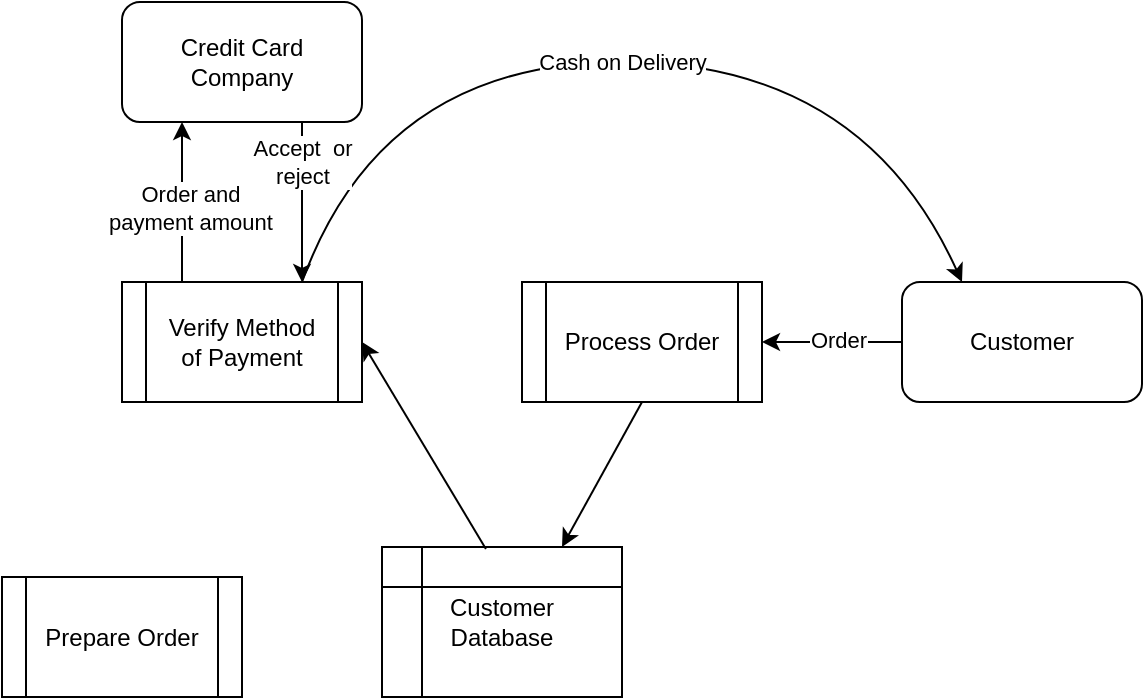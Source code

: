 <mxfile version="21.7.5" type="github">
  <diagram name="Page-1" id="s91PgzaygFrKbW3nwQNJ">
    <mxGraphModel dx="794" dy="502" grid="1" gridSize="10" guides="1" tooltips="1" connect="1" arrows="1" fold="1" page="1" pageScale="1" pageWidth="850" pageHeight="1100" math="0" shadow="0">
      <root>
        <mxCell id="0" />
        <mxCell id="1" parent="0" />
        <mxCell id="b3XS1RP67I5z88q5Yvya-1" value="Customer" style="rounded=1;whiteSpace=wrap;html=1;" vertex="1" parent="1">
          <mxGeometry x="540" y="260" width="120" height="60" as="geometry" />
        </mxCell>
        <mxCell id="b3XS1RP67I5z88q5Yvya-3" value="Customer&lt;br&gt;Database" style="shape=internalStorage;whiteSpace=wrap;html=1;backgroundOutline=1;" vertex="1" parent="1">
          <mxGeometry x="280" y="392.5" width="120" height="75" as="geometry" />
        </mxCell>
        <mxCell id="b3XS1RP67I5z88q5Yvya-4" value="Process Order" style="shape=process;whiteSpace=wrap;html=1;backgroundOutline=1;" vertex="1" parent="1">
          <mxGeometry x="350" y="260" width="120" height="60" as="geometry" />
        </mxCell>
        <mxCell id="b3XS1RP67I5z88q5Yvya-5" value="Verify Method&lt;br&gt;of Payment" style="shape=process;whiteSpace=wrap;html=1;backgroundOutline=1;" vertex="1" parent="1">
          <mxGeometry x="150" y="260" width="120" height="60" as="geometry" />
        </mxCell>
        <mxCell id="b3XS1RP67I5z88q5Yvya-6" value="Prepare Order" style="shape=process;whiteSpace=wrap;html=1;backgroundOutline=1;" vertex="1" parent="1">
          <mxGeometry x="90" y="407.5" width="120" height="60" as="geometry" />
        </mxCell>
        <mxCell id="b3XS1RP67I5z88q5Yvya-8" value="" style="endArrow=classic;html=1;rounded=0;exitX=0;exitY=0.5;exitDx=0;exitDy=0;entryX=1;entryY=0.5;entryDx=0;entryDy=0;" edge="1" parent="1" source="b3XS1RP67I5z88q5Yvya-1" target="b3XS1RP67I5z88q5Yvya-4">
          <mxGeometry width="50" height="50" relative="1" as="geometry">
            <mxPoint x="390" y="390" as="sourcePoint" />
            <mxPoint x="440" y="340" as="targetPoint" />
          </mxGeometry>
        </mxCell>
        <mxCell id="b3XS1RP67I5z88q5Yvya-9" value="Order" style="edgeLabel;html=1;align=center;verticalAlign=middle;resizable=0;points=[];" vertex="1" connectable="0" parent="b3XS1RP67I5z88q5Yvya-8">
          <mxGeometry x="-0.086" y="-1" relative="1" as="geometry">
            <mxPoint as="offset" />
          </mxGeometry>
        </mxCell>
        <mxCell id="b3XS1RP67I5z88q5Yvya-11" value="" style="endArrow=classic;html=1;rounded=0;entryX=0.75;entryY=0;entryDx=0;entryDy=0;exitX=0.5;exitY=1;exitDx=0;exitDy=0;" edge="1" parent="1" source="b3XS1RP67I5z88q5Yvya-4" target="b3XS1RP67I5z88q5Yvya-3">
          <mxGeometry width="50" height="50" relative="1" as="geometry">
            <mxPoint x="380" y="380" as="sourcePoint" />
            <mxPoint x="430" y="330" as="targetPoint" />
          </mxGeometry>
        </mxCell>
        <mxCell id="b3XS1RP67I5z88q5Yvya-12" value="" style="endArrow=classic;html=1;rounded=0;exitX=0.433;exitY=0.013;exitDx=0;exitDy=0;entryX=1;entryY=0.5;entryDx=0;entryDy=0;exitPerimeter=0;" edge="1" parent="1" source="b3XS1RP67I5z88q5Yvya-3" target="b3XS1RP67I5z88q5Yvya-5">
          <mxGeometry width="50" height="50" relative="1" as="geometry">
            <mxPoint x="290" y="370" as="sourcePoint" />
            <mxPoint x="340" y="320" as="targetPoint" />
          </mxGeometry>
        </mxCell>
        <mxCell id="b3XS1RP67I5z88q5Yvya-13" value="" style="curved=1;endArrow=classic;html=1;rounded=0;exitX=0.75;exitY=0;exitDx=0;exitDy=0;entryX=0.25;entryY=0;entryDx=0;entryDy=0;" edge="1" parent="1" source="b3XS1RP67I5z88q5Yvya-5" target="b3XS1RP67I5z88q5Yvya-1">
          <mxGeometry width="50" height="50" relative="1" as="geometry">
            <mxPoint x="350" y="210" as="sourcePoint" />
            <mxPoint x="400" y="160" as="targetPoint" />
            <Array as="points">
              <mxPoint x="280" y="150" />
              <mxPoint x="520" y="150" />
            </Array>
          </mxGeometry>
        </mxCell>
        <mxCell id="b3XS1RP67I5z88q5Yvya-14" value="Cash on Delivery" style="edgeLabel;html=1;align=center;verticalAlign=middle;resizable=0;points=[];" vertex="1" connectable="0" parent="b3XS1RP67I5z88q5Yvya-13">
          <mxGeometry x="0.072" y="-2" relative="1" as="geometry">
            <mxPoint x="-19" y="-2" as="offset" />
          </mxGeometry>
        </mxCell>
        <mxCell id="b3XS1RP67I5z88q5Yvya-15" value="Credit Card &lt;br&gt;Company" style="rounded=1;whiteSpace=wrap;html=1;" vertex="1" parent="1">
          <mxGeometry x="150" y="120" width="120" height="60" as="geometry" />
        </mxCell>
        <mxCell id="b3XS1RP67I5z88q5Yvya-16" value="" style="endArrow=classic;html=1;rounded=0;exitX=0.25;exitY=0;exitDx=0;exitDy=0;entryX=0.25;entryY=1;entryDx=0;entryDy=0;" edge="1" parent="1" source="b3XS1RP67I5z88q5Yvya-5" target="b3XS1RP67I5z88q5Yvya-15">
          <mxGeometry width="50" height="50" relative="1" as="geometry">
            <mxPoint x="190" y="290" as="sourcePoint" />
            <mxPoint x="240" y="240" as="targetPoint" />
          </mxGeometry>
        </mxCell>
        <mxCell id="b3XS1RP67I5z88q5Yvya-18" value="Order and &lt;br&gt;payment amount" style="edgeLabel;html=1;align=center;verticalAlign=middle;resizable=0;points=[];" vertex="1" connectable="0" parent="b3XS1RP67I5z88q5Yvya-16">
          <mxGeometry x="-0.075" y="-4" relative="1" as="geometry">
            <mxPoint as="offset" />
          </mxGeometry>
        </mxCell>
        <mxCell id="b3XS1RP67I5z88q5Yvya-17" value="" style="endArrow=classic;html=1;rounded=0;exitX=0.75;exitY=1;exitDx=0;exitDy=0;entryX=0.75;entryY=0;entryDx=0;entryDy=0;" edge="1" parent="1" source="b3XS1RP67I5z88q5Yvya-15" target="b3XS1RP67I5z88q5Yvya-5">
          <mxGeometry width="50" height="50" relative="1" as="geometry">
            <mxPoint x="190" y="290" as="sourcePoint" />
            <mxPoint x="240" y="240" as="targetPoint" />
          </mxGeometry>
        </mxCell>
        <mxCell id="b3XS1RP67I5z88q5Yvya-19" value="Accept&amp;nbsp; or&lt;br&gt;reject" style="edgeLabel;html=1;align=center;verticalAlign=middle;resizable=0;points=[];" vertex="1" connectable="0" parent="b3XS1RP67I5z88q5Yvya-17">
          <mxGeometry x="-0.6" y="5" relative="1" as="geometry">
            <mxPoint x="-5" y="4" as="offset" />
          </mxGeometry>
        </mxCell>
      </root>
    </mxGraphModel>
  </diagram>
</mxfile>
